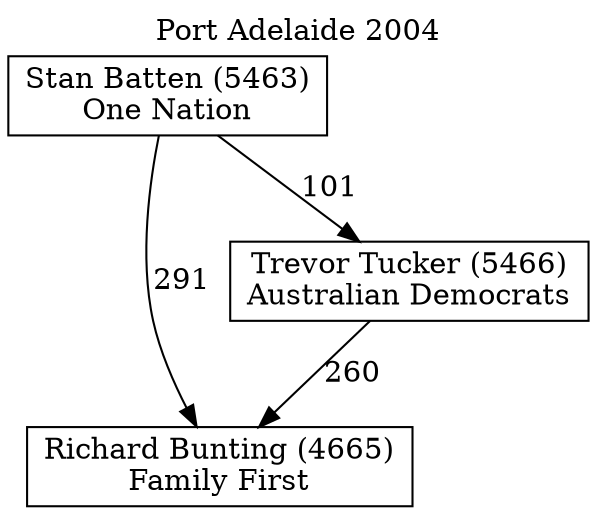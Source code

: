 // House preference flow
digraph "Richard Bunting (4665)_Port Adelaide_2004" {
	graph [label="Port Adelaide 2004" labelloc=t mclimit=10]
	node [shape=box]
	"Richard Bunting (4665)" [label="Richard Bunting (4665)
Family First"]
	"Trevor Tucker (5466)" [label="Trevor Tucker (5466)
Australian Democrats"]
	"Stan Batten (5463)" [label="Stan Batten (5463)
One Nation"]
	"Trevor Tucker (5466)" -> "Richard Bunting (4665)" [label=260]
	"Stan Batten (5463)" -> "Trevor Tucker (5466)" [label=101]
	"Stan Batten (5463)" -> "Richard Bunting (4665)" [label=291]
}
